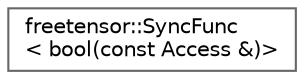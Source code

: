 digraph "Graphical Class Hierarchy"
{
 // LATEX_PDF_SIZE
  bgcolor="transparent";
  edge [fontname=Helvetica,fontsize=10,labelfontname=Helvetica,labelfontsize=10];
  node [fontname=Helvetica,fontsize=10,shape=box,height=0.2,width=0.4];
  rankdir="LR";
  Node0 [label="freetensor::SyncFunc\l\< bool(const Access &)\>",height=0.2,width=0.4,color="grey40", fillcolor="white", style="filled",URL="$classfreetensor_1_1SyncFunc.html",tooltip=" "];
}
